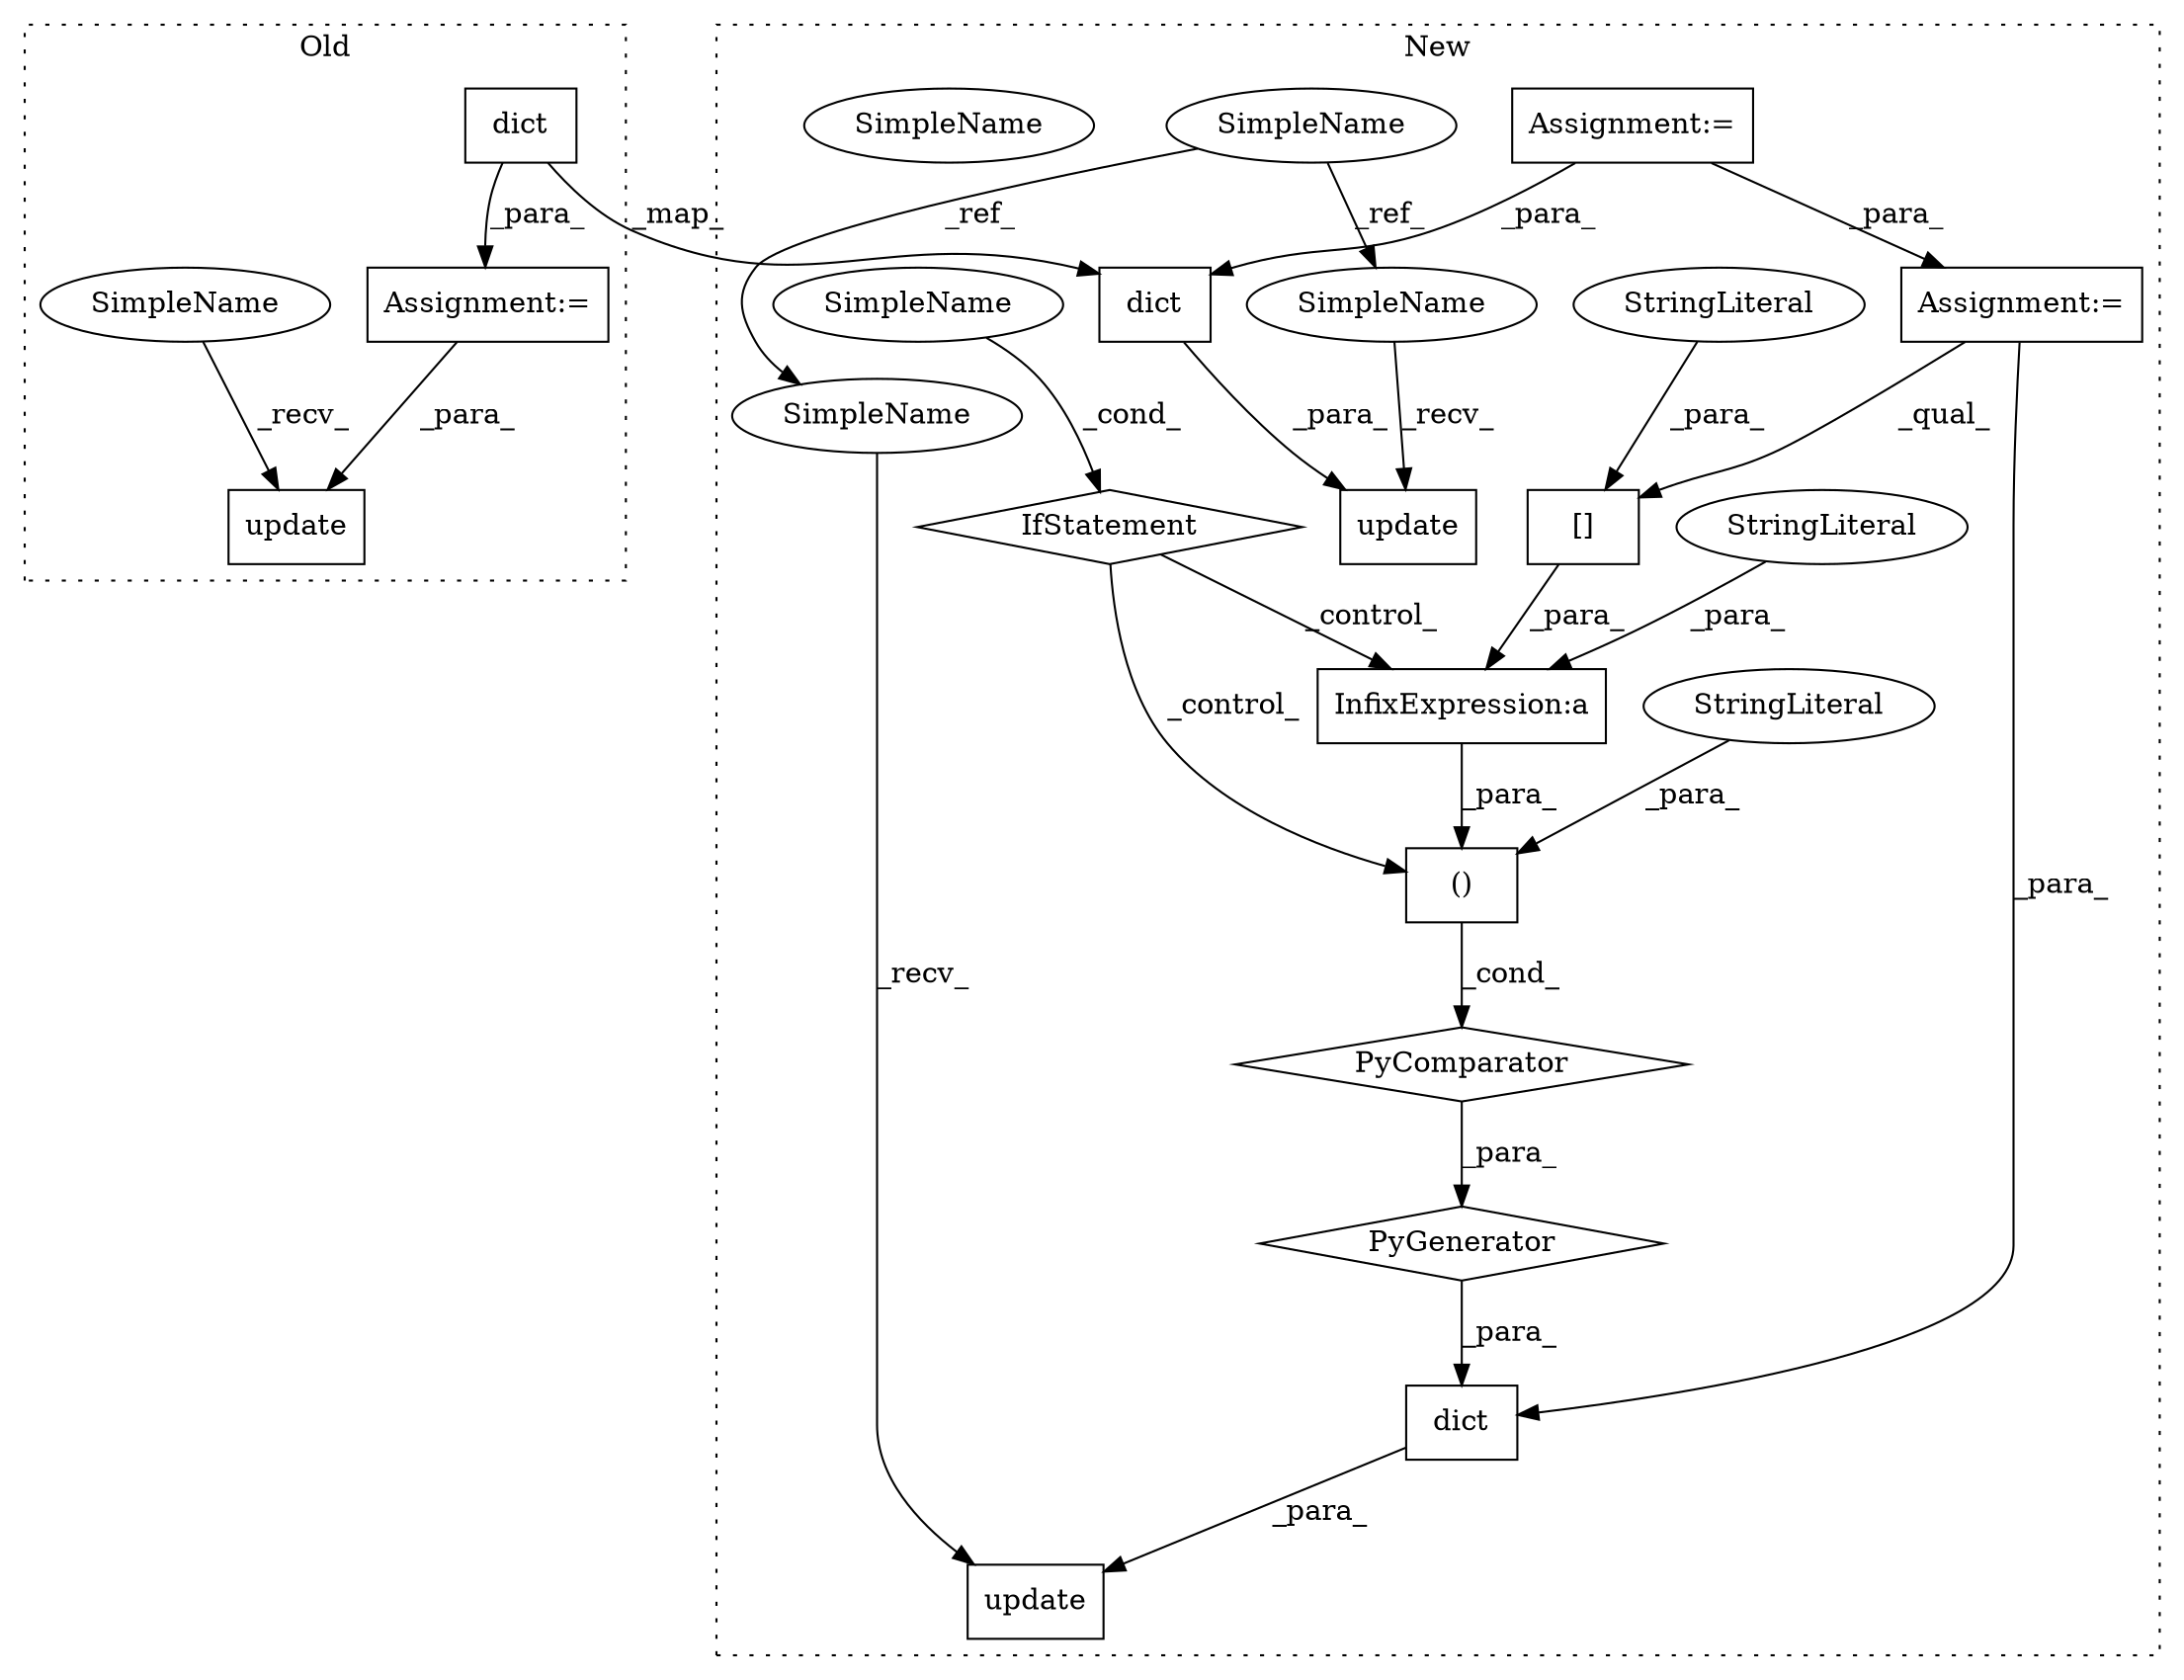 digraph G {
subgraph cluster0 {
1 [label="update" a="32" s="548,562" l="7,1" shape="box"];
6 [label="Assignment:=" a="7" s="384" l="1" shape="box"];
14 [label="dict" a="32" s="385,544" l="19,-8" shape="box"];
23 [label="SimpleName" a="42" s="542" l="5" shape="ellipse"];
label = "Old";
style="dotted";
}
subgraph cluster1 {
2 [label="PyGenerator" a="107" s="726" l="133" shape="diamond"];
3 [label="PyComparator" a="113" s="827" l="21" shape="diamond"];
4 [label="Assignment:=" a="7" s="368" l="1" shape="box"];
5 [label="update" a="32" s="700,851" l="7,1" shape="box"];
7 [label="[]" a="2" s="739,746" l="2,1" shape="box"];
8 [label="()" a="106" s="726" l="42" shape="box"];
9 [label="InfixExpression:a" a="27" s="736" l="3" shape="box"];
10 [label="update" a="32" s="534,687" l="7,1" shape="box"];
11 [label="SimpleName" a="42" s="231" l="5" shape="ellipse"];
12 [label="SimpleName" a="42" s="843" l="5" shape="ellipse"];
13 [label="dict" a="32" s="541,695" l="19,-8" shape="box"];
15 [label="IfStatement" a="25" s="827" l="21" shape="diamond"];
16 [label="dict" a="32" s="707,859" l="19,-8" shape="box"];
17 [label="StringLiteral" a="45" s="761" l="7" shape="ellipse"];
18 [label="StringLiteral" a="45" s="727" l="9" shape="ellipse"];
19 [label="Assignment:=" a="7" s="827" l="21" shape="box"];
20 [label="StringLiteral" a="45" s="741" l="5" shape="ellipse"];
21 [label="SimpleName" a="42" s="694" l="5" shape="ellipse"];
22 [label="SimpleName" a="42" s="528" l="5" shape="ellipse"];
24 [label="SimpleName" a="42" s="843" l="5" shape="ellipse"];
label = "New";
style="dotted";
}
2 -> 16 [label="_para_"];
3 -> 2 [label="_para_"];
4 -> 13 [label="_para_"];
4 -> 19 [label="_para_"];
6 -> 1 [label="_para_"];
7 -> 9 [label="_para_"];
8 -> 3 [label="_cond_"];
9 -> 8 [label="_para_"];
11 -> 22 [label="_ref_"];
11 -> 21 [label="_ref_"];
13 -> 10 [label="_para_"];
14 -> 6 [label="_para_"];
14 -> 13 [label="_map_"];
15 -> 9 [label="_control_"];
15 -> 8 [label="_control_"];
16 -> 5 [label="_para_"];
17 -> 8 [label="_para_"];
18 -> 9 [label="_para_"];
19 -> 7 [label="_qual_"];
19 -> 16 [label="_para_"];
20 -> 7 [label="_para_"];
21 -> 5 [label="_recv_"];
22 -> 10 [label="_recv_"];
23 -> 1 [label="_recv_"];
24 -> 15 [label="_cond_"];
}